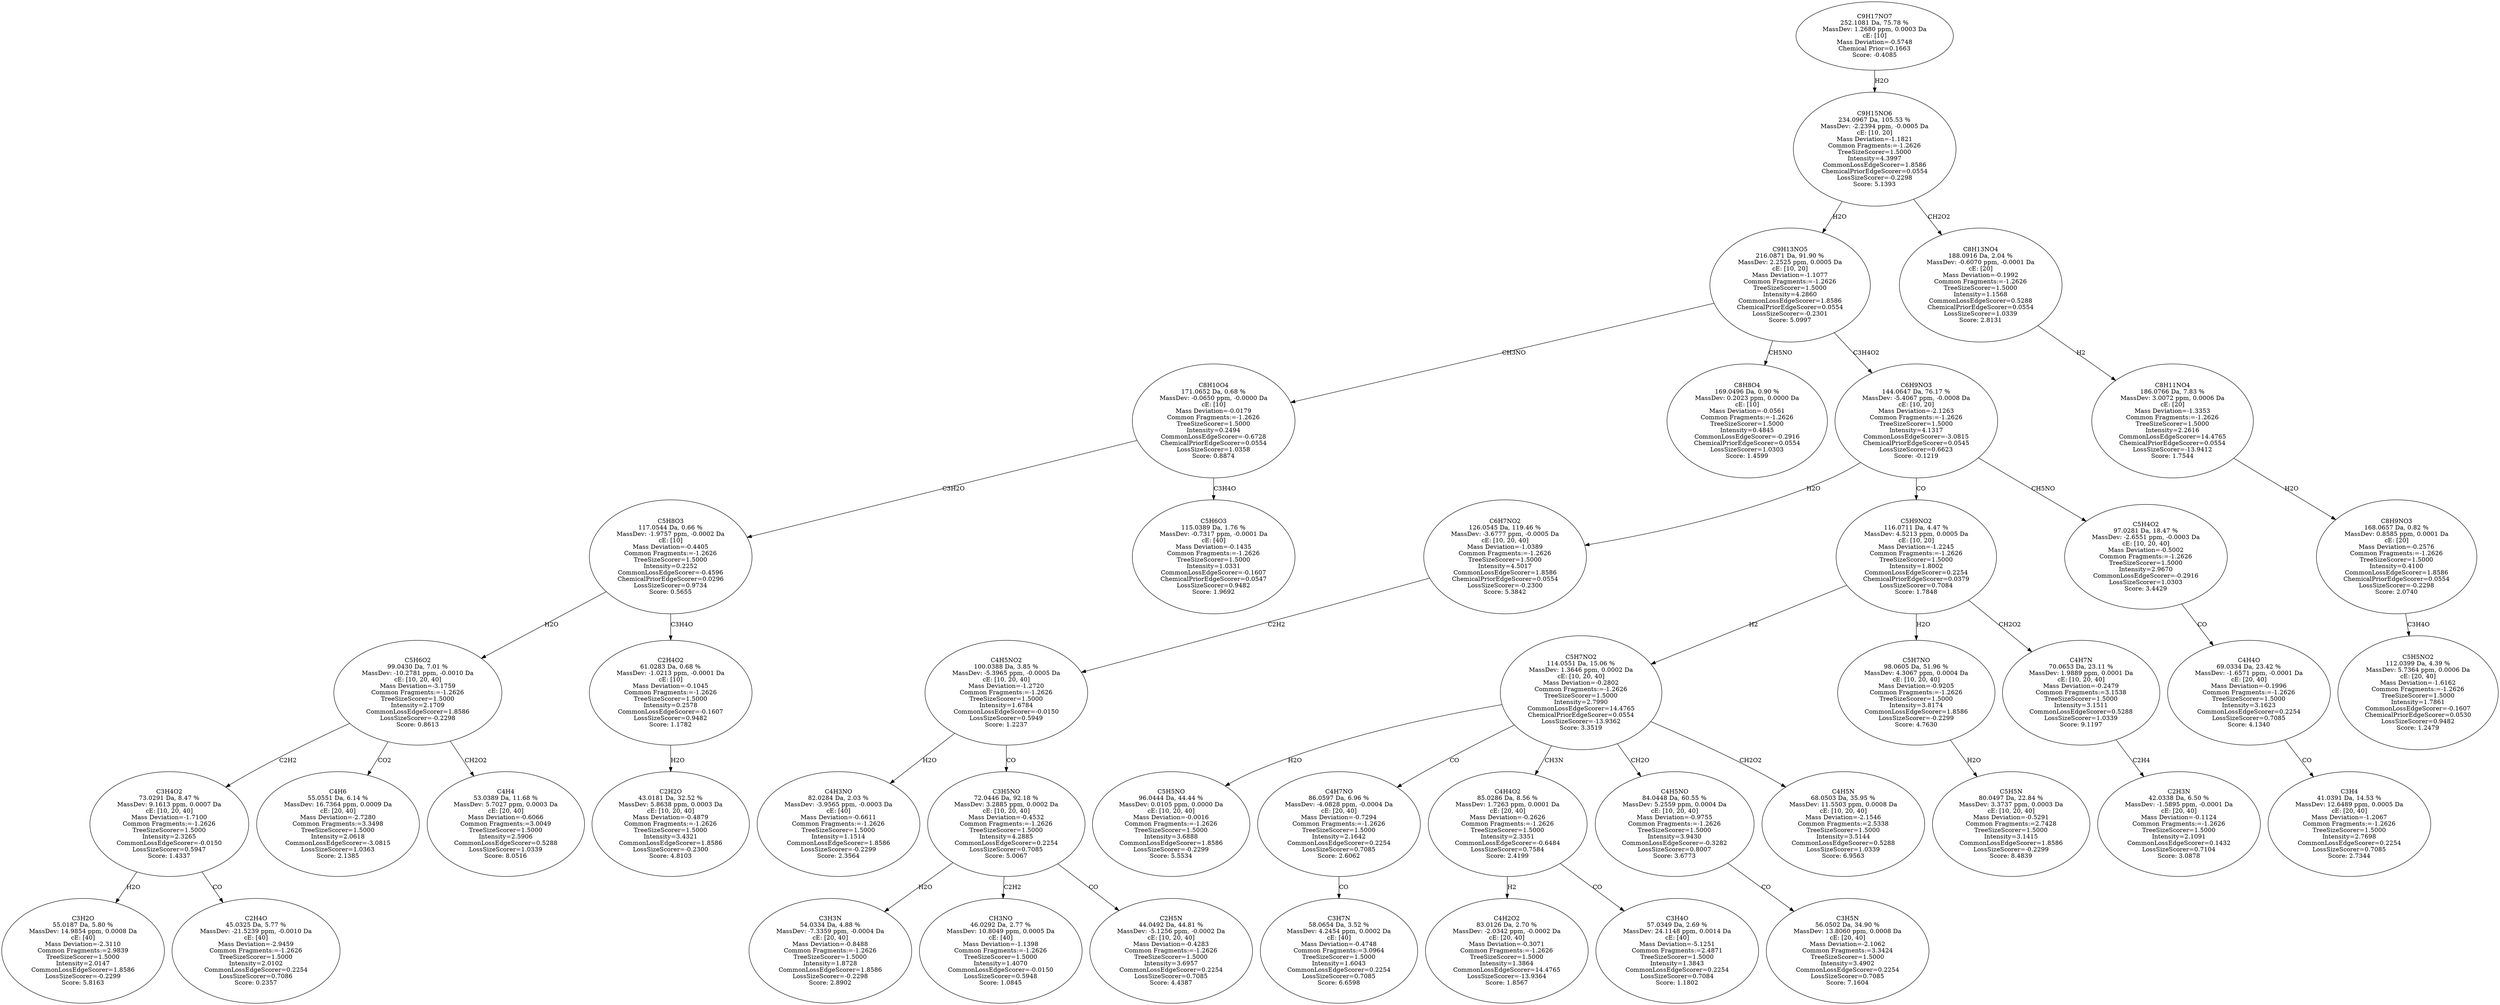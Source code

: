 strict digraph {
v1 [label="C3H2O\n55.0187 Da, 5.80 %\nMassDev: 14.9854 ppm, 0.0008 Da\ncE: [40]\nMass Deviation=-2.3110\nCommon Fragments:=2.9839\nTreeSizeScorer=1.5000\nIntensity=2.0147\nCommonLossEdgeScorer=1.8586\nLossSizeScorer=-0.2299\nScore: 5.8163"];
v2 [label="C2H4O\n45.0325 Da, 5.77 %\nMassDev: -21.5239 ppm, -0.0010 Da\ncE: [40]\nMass Deviation=-2.9459\nCommon Fragments:=-1.2626\nTreeSizeScorer=1.5000\nIntensity=2.0102\nCommonLossEdgeScorer=0.2254\nLossSizeScorer=0.7086\nScore: 0.2357"];
v3 [label="C3H4O2\n73.0291 Da, 8.47 %\nMassDev: 9.1613 ppm, 0.0007 Da\ncE: [10, 20, 40]\nMass Deviation=-1.7100\nCommon Fragments:=-1.2626\nTreeSizeScorer=1.5000\nIntensity=2.3265\nCommonLossEdgeScorer=-0.0150\nLossSizeScorer=0.5947\nScore: 1.4337"];
v4 [label="C4H6\n55.0551 Da, 6.14 %\nMassDev: 16.7364 ppm, 0.0009 Da\ncE: [20, 40]\nMass Deviation=-2.7280\nCommon Fragments:=3.3498\nTreeSizeScorer=1.5000\nIntensity=2.0618\nCommonLossEdgeScorer=-3.0815\nLossSizeScorer=1.0363\nScore: 2.1385"];
v5 [label="C4H4\n53.0389 Da, 11.68 %\nMassDev: 5.7027 ppm, 0.0003 Da\ncE: [20, 40]\nMass Deviation=-0.6066\nCommon Fragments:=3.0049\nTreeSizeScorer=1.5000\nIntensity=2.5906\nCommonLossEdgeScorer=0.5288\nLossSizeScorer=1.0339\nScore: 8.0516"];
v6 [label="C5H6O2\n99.0430 Da, 7.01 %\nMassDev: -10.2781 ppm, -0.0010 Da\ncE: [10, 20, 40]\nMass Deviation=-3.1759\nCommon Fragments:=-1.2626\nTreeSizeScorer=1.5000\nIntensity=2.1709\nCommonLossEdgeScorer=1.8586\nLossSizeScorer=-0.2298\nScore: 0.8613"];
v7 [label="C2H2O\n43.0181 Da, 32.52 %\nMassDev: 5.8638 ppm, 0.0003 Da\ncE: [10, 20, 40]\nMass Deviation=-0.4879\nCommon Fragments:=-1.2626\nTreeSizeScorer=1.5000\nIntensity=3.4321\nCommonLossEdgeScorer=1.8586\nLossSizeScorer=-0.2300\nScore: 4.8103"];
v8 [label="C2H4O2\n61.0283 Da, 0.68 %\nMassDev: -1.0213 ppm, -0.0001 Da\ncE: [10]\nMass Deviation=-0.1045\nCommon Fragments:=-1.2626\nTreeSizeScorer=1.5000\nIntensity=0.2578\nCommonLossEdgeScorer=-0.1607\nLossSizeScorer=0.9482\nScore: 1.1782"];
v9 [label="C5H8O3\n117.0544 Da, 0.66 %\nMassDev: -1.9757 ppm, -0.0002 Da\ncE: [10]\nMass Deviation=-0.4405\nCommon Fragments:=-1.2626\nTreeSizeScorer=1.5000\nIntensity=0.2252\nCommonLossEdgeScorer=-0.4596\nChemicalPriorEdgeScorer=0.0296\nLossSizeScorer=0.9734\nScore: 0.5655"];
v10 [label="C5H6O3\n115.0389 Da, 1.76 %\nMassDev: -0.7317 ppm, -0.0001 Da\ncE: [40]\nMass Deviation=-0.1435\nCommon Fragments:=-1.2626\nTreeSizeScorer=1.5000\nIntensity=1.0331\nCommonLossEdgeScorer=-0.1607\nChemicalPriorEdgeScorer=0.0547\nLossSizeScorer=0.9482\nScore: 1.9692"];
v11 [label="C8H10O4\n171.0652 Da, 0.68 %\nMassDev: -0.0650 ppm, -0.0000 Da\ncE: [10]\nMass Deviation=-0.0179\nCommon Fragments:=-1.2626\nTreeSizeScorer=1.5000\nIntensity=0.2494\nCommonLossEdgeScorer=-0.6728\nChemicalPriorEdgeScorer=0.0554\nLossSizeScorer=1.0358\nScore: 0.8874"];
v12 [label="C8H8O4\n169.0496 Da, 0.90 %\nMassDev: 0.2023 ppm, 0.0000 Da\ncE: [10]\nMass Deviation=-0.0561\nCommon Fragments:=-1.2626\nTreeSizeScorer=1.5000\nIntensity=0.4845\nCommonLossEdgeScorer=-0.2916\nChemicalPriorEdgeScorer=0.0554\nLossSizeScorer=1.0303\nScore: 1.4599"];
v13 [label="C4H3NO\n82.0284 Da, 2.03 %\nMassDev: -3.9565 ppm, -0.0003 Da\ncE: [40]\nMass Deviation=-0.6611\nCommon Fragments:=-1.2626\nTreeSizeScorer=1.5000\nIntensity=1.1514\nCommonLossEdgeScorer=1.8586\nLossSizeScorer=-0.2299\nScore: 2.3564"];
v14 [label="C3H3N\n54.0334 Da, 4.88 %\nMassDev: -7.3359 ppm, -0.0004 Da\ncE: [20, 40]\nMass Deviation=-0.8488\nCommon Fragments:=-1.2626\nTreeSizeScorer=1.5000\nIntensity=1.8728\nCommonLossEdgeScorer=1.8586\nLossSizeScorer=-0.2298\nScore: 2.8902"];
v15 [label="CH3NO\n46.0292 Da, 2.77 %\nMassDev: 10.8049 ppm, 0.0005 Da\ncE: [40]\nMass Deviation=-1.1398\nCommon Fragments:=-1.2626\nTreeSizeScorer=1.5000\nIntensity=1.4070\nCommonLossEdgeScorer=-0.0150\nLossSizeScorer=0.5948\nScore: 1.0845"];
v16 [label="C2H5N\n44.0492 Da, 44.81 %\nMassDev: -5.1256 ppm, -0.0002 Da\ncE: [10, 20, 40]\nMass Deviation=-0.4283\nCommon Fragments:=-1.2626\nTreeSizeScorer=1.5000\nIntensity=3.6957\nCommonLossEdgeScorer=0.2254\nLossSizeScorer=0.7085\nScore: 4.4387"];
v17 [label="C3H5NO\n72.0446 Da, 92.18 %\nMassDev: 3.2885 ppm, 0.0002 Da\ncE: [10, 20, 40]\nMass Deviation=-0.4532\nCommon Fragments:=-1.2626\nTreeSizeScorer=1.5000\nIntensity=4.2885\nCommonLossEdgeScorer=0.2254\nLossSizeScorer=0.7085\nScore: 5.0067"];
v18 [label="C4H5NO2\n100.0388 Da, 3.85 %\nMassDev: -5.3965 ppm, -0.0005 Da\ncE: [10, 20, 40]\nMass Deviation=-1.2720\nCommon Fragments:=-1.2626\nTreeSizeScorer=1.5000\nIntensity=1.6784\nCommonLossEdgeScorer=-0.0150\nLossSizeScorer=0.5949\nScore: 1.2237"];
v19 [label="C6H7NO2\n126.0545 Da, 119.46 %\nMassDev: -3.6777 ppm, -0.0005 Da\ncE: [10, 20, 40]\nMass Deviation=-1.0389\nCommon Fragments:=-1.2626\nTreeSizeScorer=1.5000\nIntensity=4.5017\nCommonLossEdgeScorer=1.8586\nChemicalPriorEdgeScorer=0.0554\nLossSizeScorer=-0.2300\nScore: 5.3842"];
v20 [label="C5H5NO\n96.0444 Da, 44.44 %\nMassDev: 0.0105 ppm, 0.0000 Da\ncE: [10, 20, 40]\nMass Deviation=-0.0016\nCommon Fragments:=-1.2626\nTreeSizeScorer=1.5000\nIntensity=3.6888\nCommonLossEdgeScorer=1.8586\nLossSizeScorer=-0.2299\nScore: 5.5534"];
v21 [label="C3H7N\n58.0654 Da, 3.52 %\nMassDev: 4.2454 ppm, 0.0002 Da\ncE: [40]\nMass Deviation=-0.4748\nCommon Fragments:=3.0964\nTreeSizeScorer=1.5000\nIntensity=1.6043\nCommonLossEdgeScorer=0.2254\nLossSizeScorer=0.7085\nScore: 6.6598"];
v22 [label="C4H7NO\n86.0597 Da, 6.96 %\nMassDev: -4.0828 ppm, -0.0004 Da\ncE: [20, 40]\nMass Deviation=-0.7294\nCommon Fragments:=-1.2626\nTreeSizeScorer=1.5000\nIntensity=2.1642\nCommonLossEdgeScorer=0.2254\nLossSizeScorer=0.7085\nScore: 2.6062"];
v23 [label="C4H2O2\n83.0126 Da, 2.70 %\nMassDev: -2.0342 ppm, -0.0002 Da\ncE: [20, 40]\nMass Deviation=-0.3071\nCommon Fragments:=-1.2626\nTreeSizeScorer=1.5000\nIntensity=1.3864\nCommonLossEdgeScorer=14.4765\nLossSizeScorer=-13.9364\nScore: 1.8567"];
v24 [label="C3H4O\n57.0349 Da, 2.69 %\nMassDev: 24.1148 ppm, 0.0014 Da\ncE: [40]\nMass Deviation=-5.1251\nCommon Fragments:=2.4871\nTreeSizeScorer=1.5000\nIntensity=1.3843\nCommonLossEdgeScorer=0.2254\nLossSizeScorer=0.7084\nScore: 1.1802"];
v25 [label="C4H4O2\n85.0286 Da, 8.56 %\nMassDev: 1.7263 ppm, 0.0001 Da\ncE: [20, 40]\nMass Deviation=-0.2626\nCommon Fragments:=-1.2626\nTreeSizeScorer=1.5000\nIntensity=2.3351\nCommonLossEdgeScorer=-0.6484\nLossSizeScorer=0.7584\nScore: 2.4199"];
v26 [label="C3H5N\n56.0502 Da, 34.90 %\nMassDev: 13.8060 ppm, 0.0008 Da\ncE: [20, 40]\nMass Deviation=-2.1062\nCommon Fragments:=3.3424\nTreeSizeScorer=1.5000\nIntensity=3.4902\nCommonLossEdgeScorer=0.2254\nLossSizeScorer=0.7085\nScore: 7.1604"];
v27 [label="C4H5NO\n84.0448 Da, 60.55 %\nMassDev: 5.2559 ppm, 0.0004 Da\ncE: [10, 20, 40]\nMass Deviation=-0.9755\nCommon Fragments:=-1.2626\nTreeSizeScorer=1.5000\nIntensity=3.9430\nCommonLossEdgeScorer=-0.3282\nLossSizeScorer=0.8007\nScore: 3.6773"];
v28 [label="C4H5N\n68.0503 Da, 35.95 %\nMassDev: 11.5503 ppm, 0.0008 Da\ncE: [10, 20, 40]\nMass Deviation=-2.1546\nCommon Fragments:=2.5338\nTreeSizeScorer=1.5000\nIntensity=3.5144\nCommonLossEdgeScorer=0.5288\nLossSizeScorer=1.0339\nScore: 6.9563"];
v29 [label="C5H7NO2\n114.0551 Da, 15.06 %\nMassDev: 1.3646 ppm, 0.0002 Da\ncE: [10, 20, 40]\nMass Deviation=-0.2802\nCommon Fragments:=-1.2626\nTreeSizeScorer=1.5000\nIntensity=2.7990\nCommonLossEdgeScorer=14.4765\nChemicalPriorEdgeScorer=0.0554\nLossSizeScorer=-13.9362\nScore: 3.3519"];
v30 [label="C5H5N\n80.0497 Da, 22.84 %\nMassDev: 3.3737 ppm, 0.0003 Da\ncE: [10, 20, 40]\nMass Deviation=-0.5291\nCommon Fragments:=2.7428\nTreeSizeScorer=1.5000\nIntensity=3.1415\nCommonLossEdgeScorer=1.8586\nLossSizeScorer=-0.2299\nScore: 8.4839"];
v31 [label="C5H7NO\n98.0605 Da, 51.96 %\nMassDev: 4.3067 ppm, 0.0004 Da\ncE: [10, 20, 40]\nMass Deviation=-0.9205\nCommon Fragments:=-1.2626\nTreeSizeScorer=1.5000\nIntensity=3.8174\nCommonLossEdgeScorer=1.8586\nLossSizeScorer=-0.2299\nScore: 4.7630"];
v32 [label="C2H3N\n42.0338 Da, 6.50 %\nMassDev: -1.5895 ppm, -0.0001 Da\ncE: [20, 40]\nMass Deviation=-0.1124\nCommon Fragments:=-1.2626\nTreeSizeScorer=1.5000\nIntensity=2.1091\nCommonLossEdgeScorer=0.1432\nLossSizeScorer=0.7104\nScore: 3.0878"];
v33 [label="C4H7N\n70.0653 Da, 23.11 %\nMassDev: 1.9889 ppm, 0.0001 Da\ncE: [10, 20, 40]\nMass Deviation=-0.2479\nCommon Fragments:=3.1538\nTreeSizeScorer=1.5000\nIntensity=3.1511\nCommonLossEdgeScorer=0.5288\nLossSizeScorer=1.0339\nScore: 9.1197"];
v34 [label="C5H9NO2\n116.0711 Da, 4.47 %\nMassDev: 4.5213 ppm, 0.0005 Da\ncE: [10, 20]\nMass Deviation=-1.2245\nCommon Fragments:=-1.2626\nTreeSizeScorer=1.5000\nIntensity=1.8002\nCommonLossEdgeScorer=0.2254\nChemicalPriorEdgeScorer=0.0379\nLossSizeScorer=0.7084\nScore: 1.7848"];
v35 [label="C3H4\n41.0391 Da, 14.53 %\nMassDev: 12.6489 ppm, 0.0005 Da\ncE: [20, 40]\nMass Deviation=-1.2067\nCommon Fragments:=-1.2626\nTreeSizeScorer=1.5000\nIntensity=2.7698\nCommonLossEdgeScorer=0.2254\nLossSizeScorer=0.7085\nScore: 2.7344"];
v36 [label="C4H4O\n69.0334 Da, 23.42 %\nMassDev: -1.6571 ppm, -0.0001 Da\ncE: [20, 40]\nMass Deviation=-0.1996\nCommon Fragments:=-1.2626\nTreeSizeScorer=1.5000\nIntensity=3.1623\nCommonLossEdgeScorer=0.2254\nLossSizeScorer=0.7085\nScore: 4.1340"];
v37 [label="C5H4O2\n97.0281 Da, 18.47 %\nMassDev: -2.6551 ppm, -0.0003 Da\ncE: [10, 20, 40]\nMass Deviation=-0.5002\nCommon Fragments:=-1.2626\nTreeSizeScorer=1.5000\nIntensity=2.9670\nCommonLossEdgeScorer=-0.2916\nLossSizeScorer=1.0303\nScore: 3.4429"];
v38 [label="C6H9NO3\n144.0647 Da, 76.17 %\nMassDev: -5.4067 ppm, -0.0008 Da\ncE: [10, 20]\nMass Deviation=-2.1263\nCommon Fragments:=-1.2626\nTreeSizeScorer=1.5000\nIntensity=4.1317\nCommonLossEdgeScorer=-3.0815\nChemicalPriorEdgeScorer=0.0545\nLossSizeScorer=0.6623\nScore: -0.1219"];
v39 [label="C9H13NO5\n216.0871 Da, 91.90 %\nMassDev: 2.2525 ppm, 0.0005 Da\ncE: [10, 20]\nMass Deviation=-1.1077\nCommon Fragments:=-1.2626\nTreeSizeScorer=1.5000\nIntensity=4.2860\nCommonLossEdgeScorer=1.8586\nChemicalPriorEdgeScorer=0.0554\nLossSizeScorer=-0.2301\nScore: 5.0997"];
v40 [label="C5H5NO2\n112.0399 Da, 4.39 %\nMassDev: 5.7364 ppm, 0.0006 Da\ncE: [20, 40]\nMass Deviation=-1.6162\nCommon Fragments:=-1.2626\nTreeSizeScorer=1.5000\nIntensity=1.7861\nCommonLossEdgeScorer=-0.1607\nChemicalPriorEdgeScorer=0.0530\nLossSizeScorer=0.9482\nScore: 1.2479"];
v41 [label="C8H9NO3\n168.0657 Da, 0.82 %\nMassDev: 0.8585 ppm, 0.0001 Da\ncE: [20]\nMass Deviation=-0.2576\nCommon Fragments:=-1.2626\nTreeSizeScorer=1.5000\nIntensity=0.4100\nCommonLossEdgeScorer=1.8586\nChemicalPriorEdgeScorer=0.0554\nLossSizeScorer=-0.2298\nScore: 2.0740"];
v42 [label="C8H11NO4\n186.0766 Da, 7.83 %\nMassDev: 3.0072 ppm, 0.0006 Da\ncE: [20]\nMass Deviation=-1.3353\nCommon Fragments:=-1.2626\nTreeSizeScorer=1.5000\nIntensity=2.2616\nCommonLossEdgeScorer=14.4765\nChemicalPriorEdgeScorer=0.0554\nLossSizeScorer=-13.9412\nScore: 1.7544"];
v43 [label="C8H13NO4\n188.0916 Da, 2.04 %\nMassDev: -0.6070 ppm, -0.0001 Da\ncE: [20]\nMass Deviation=-0.1992\nCommon Fragments:=-1.2626\nTreeSizeScorer=1.5000\nIntensity=1.1568\nCommonLossEdgeScorer=0.5288\nChemicalPriorEdgeScorer=0.0554\nLossSizeScorer=1.0339\nScore: 2.8131"];
v44 [label="C9H15NO6\n234.0967 Da, 105.53 %\nMassDev: -2.2394 ppm, -0.0005 Da\ncE: [10, 20]\nMass Deviation=-1.1821\nCommon Fragments:=-1.2626\nTreeSizeScorer=1.5000\nIntensity=4.3997\nCommonLossEdgeScorer=1.8586\nChemicalPriorEdgeScorer=0.0554\nLossSizeScorer=-0.2298\nScore: 5.1393"];
v45 [label="C9H17NO7\n252.1081 Da, 75.78 %\nMassDev: 1.2680 ppm, 0.0003 Da\ncE: [10]\nMass Deviation=-0.5748\nChemical Prior=0.1663\nScore: -0.4085"];
v3 -> v1 [label="H2O"];
v3 -> v2 [label="CO"];
v6 -> v3 [label="C2H2"];
v6 -> v4 [label="CO2"];
v6 -> v5 [label="CH2O2"];
v9 -> v6 [label="H2O"];
v8 -> v7 [label="H2O"];
v9 -> v8 [label="C3H4O"];
v11 -> v9 [label="C3H2O"];
v11 -> v10 [label="C3H4O"];
v39 -> v11 [label="CH3NO"];
v39 -> v12 [label="CH5NO"];
v18 -> v13 [label="H2O"];
v17 -> v14 [label="H2O"];
v17 -> v15 [label="C2H2"];
v17 -> v16 [label="CO"];
v18 -> v17 [label="CO"];
v19 -> v18 [label="C2H2"];
v38 -> v19 [label="H2O"];
v29 -> v20 [label="H2O"];
v22 -> v21 [label="CO"];
v29 -> v22 [label="CO"];
v25 -> v23 [label="H2"];
v25 -> v24 [label="CO"];
v29 -> v25 [label="CH3N"];
v27 -> v26 [label="CO"];
v29 -> v27 [label="CH2O"];
v29 -> v28 [label="CH2O2"];
v34 -> v29 [label="H2"];
v31 -> v30 [label="H2O"];
v34 -> v31 [label="H2O"];
v33 -> v32 [label="C2H4"];
v34 -> v33 [label="CH2O2"];
v38 -> v34 [label="CO"];
v36 -> v35 [label="CO"];
v37 -> v36 [label="CO"];
v38 -> v37 [label="CH5NO"];
v39 -> v38 [label="C3H4O2"];
v44 -> v39 [label="H2O"];
v41 -> v40 [label="C3H4O"];
v42 -> v41 [label="H2O"];
v43 -> v42 [label="H2"];
v44 -> v43 [label="CH2O2"];
v45 -> v44 [label="H2O"];
}